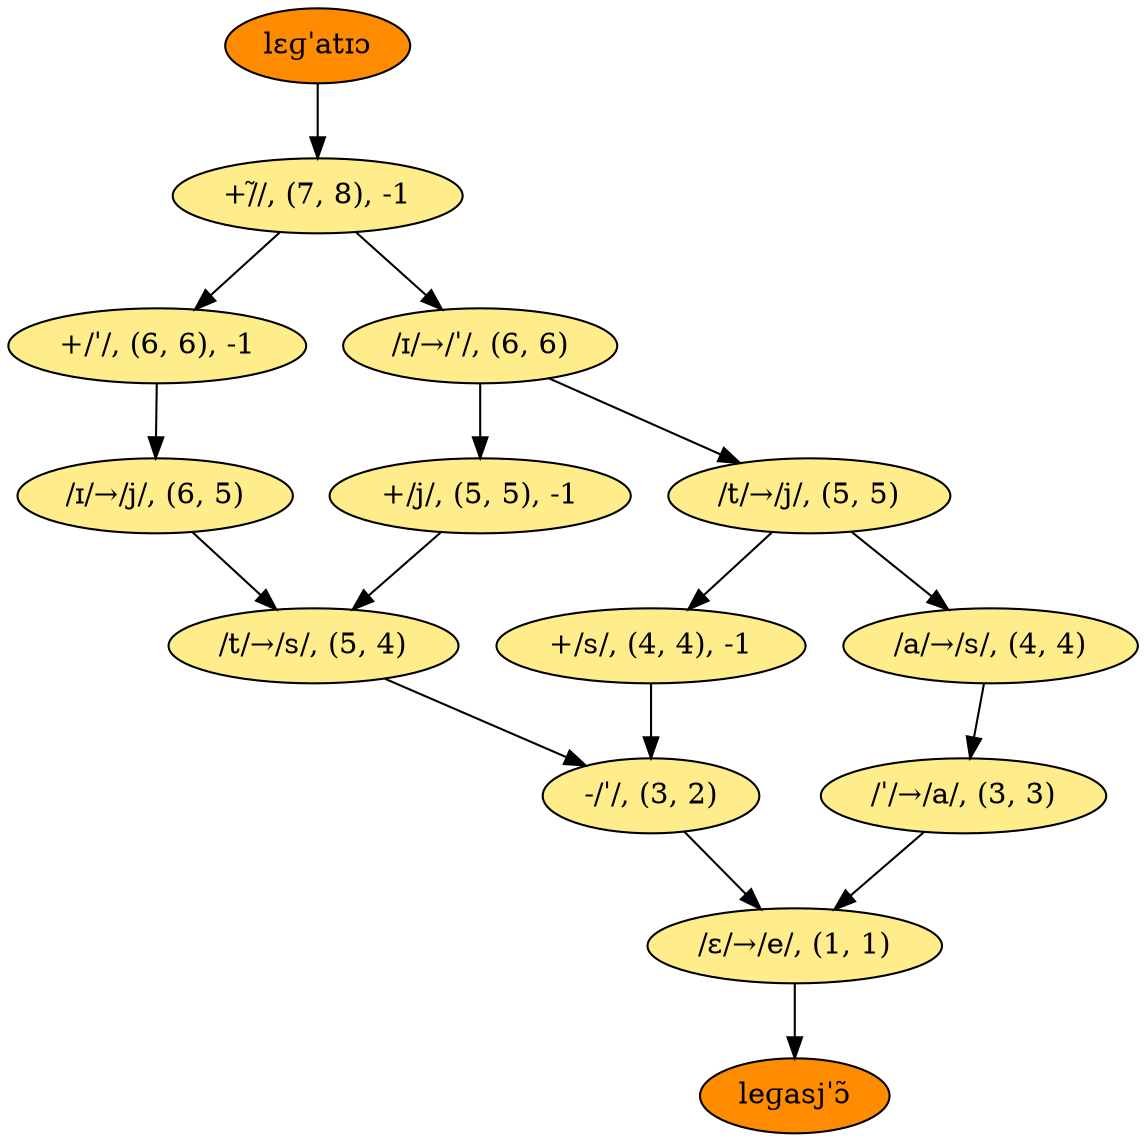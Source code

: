 // /lɛɡˈatɪɔ/ to /leɡasjˈɔ̃/
digraph {
	node [fillcolor=lightgoldenrod1 style=filled]
	bgcolor=transparent
	0 [label="lɛɡˈatɪɔ" fillcolor=darkorange]
	1 [label="+/̃/, (7, 8), -1"]
	2 [label="+/ˈ/, (6, 6), -1"]
	3 [label="/ɪ/→/j/, (6, 5)"]
	4 [label="/t/→/s/, (5, 4)"]
	5 [label="-/ˈ/, (3, 2)"]
	6 [label="/ɛ/→/e/, (1, 1)"]
	7 [label="/ɪ/→/ˈ/, (6, 6)"]
	8 [label="+/j/, (5, 5), -1"]
	9 [label="/t/→/j/, (5, 5)"]
	10 [label="+/s/, (4, 4), -1"]
	11 [label="/a/→/s/, (4, 4)"]
	12 [label="/ˈ/→/a/, (3, 3)"]
	13 [label="leɡasjˈɔ̃" fillcolor=darkorange]
	0 -> 1
	1 -> 2
	1 -> 7
	2 -> 3
	3 -> 4
	4 -> 5
	5 -> 6
	6 -> 13
	7 -> 8
	7 -> 9
	8 -> 4
	9 -> 10
	9 -> 11
	10 -> 5
	11 -> 12
	12 -> 6
}
